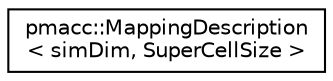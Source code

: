 digraph "Graphical Class Hierarchy"
{
 // LATEX_PDF_SIZE
  edge [fontname="Helvetica",fontsize="10",labelfontname="Helvetica",labelfontsize="10"];
  node [fontname="Helvetica",fontsize="10",shape=record];
  rankdir="LR";
  Node0 [label="pmacc::MappingDescription\l\< simDim, SuperCellSize \>",height=0.2,width=0.4,color="black", fillcolor="white", style="filled",URL="$classpmacc_1_1_mapping_description.html",tooltip=" "];
}
